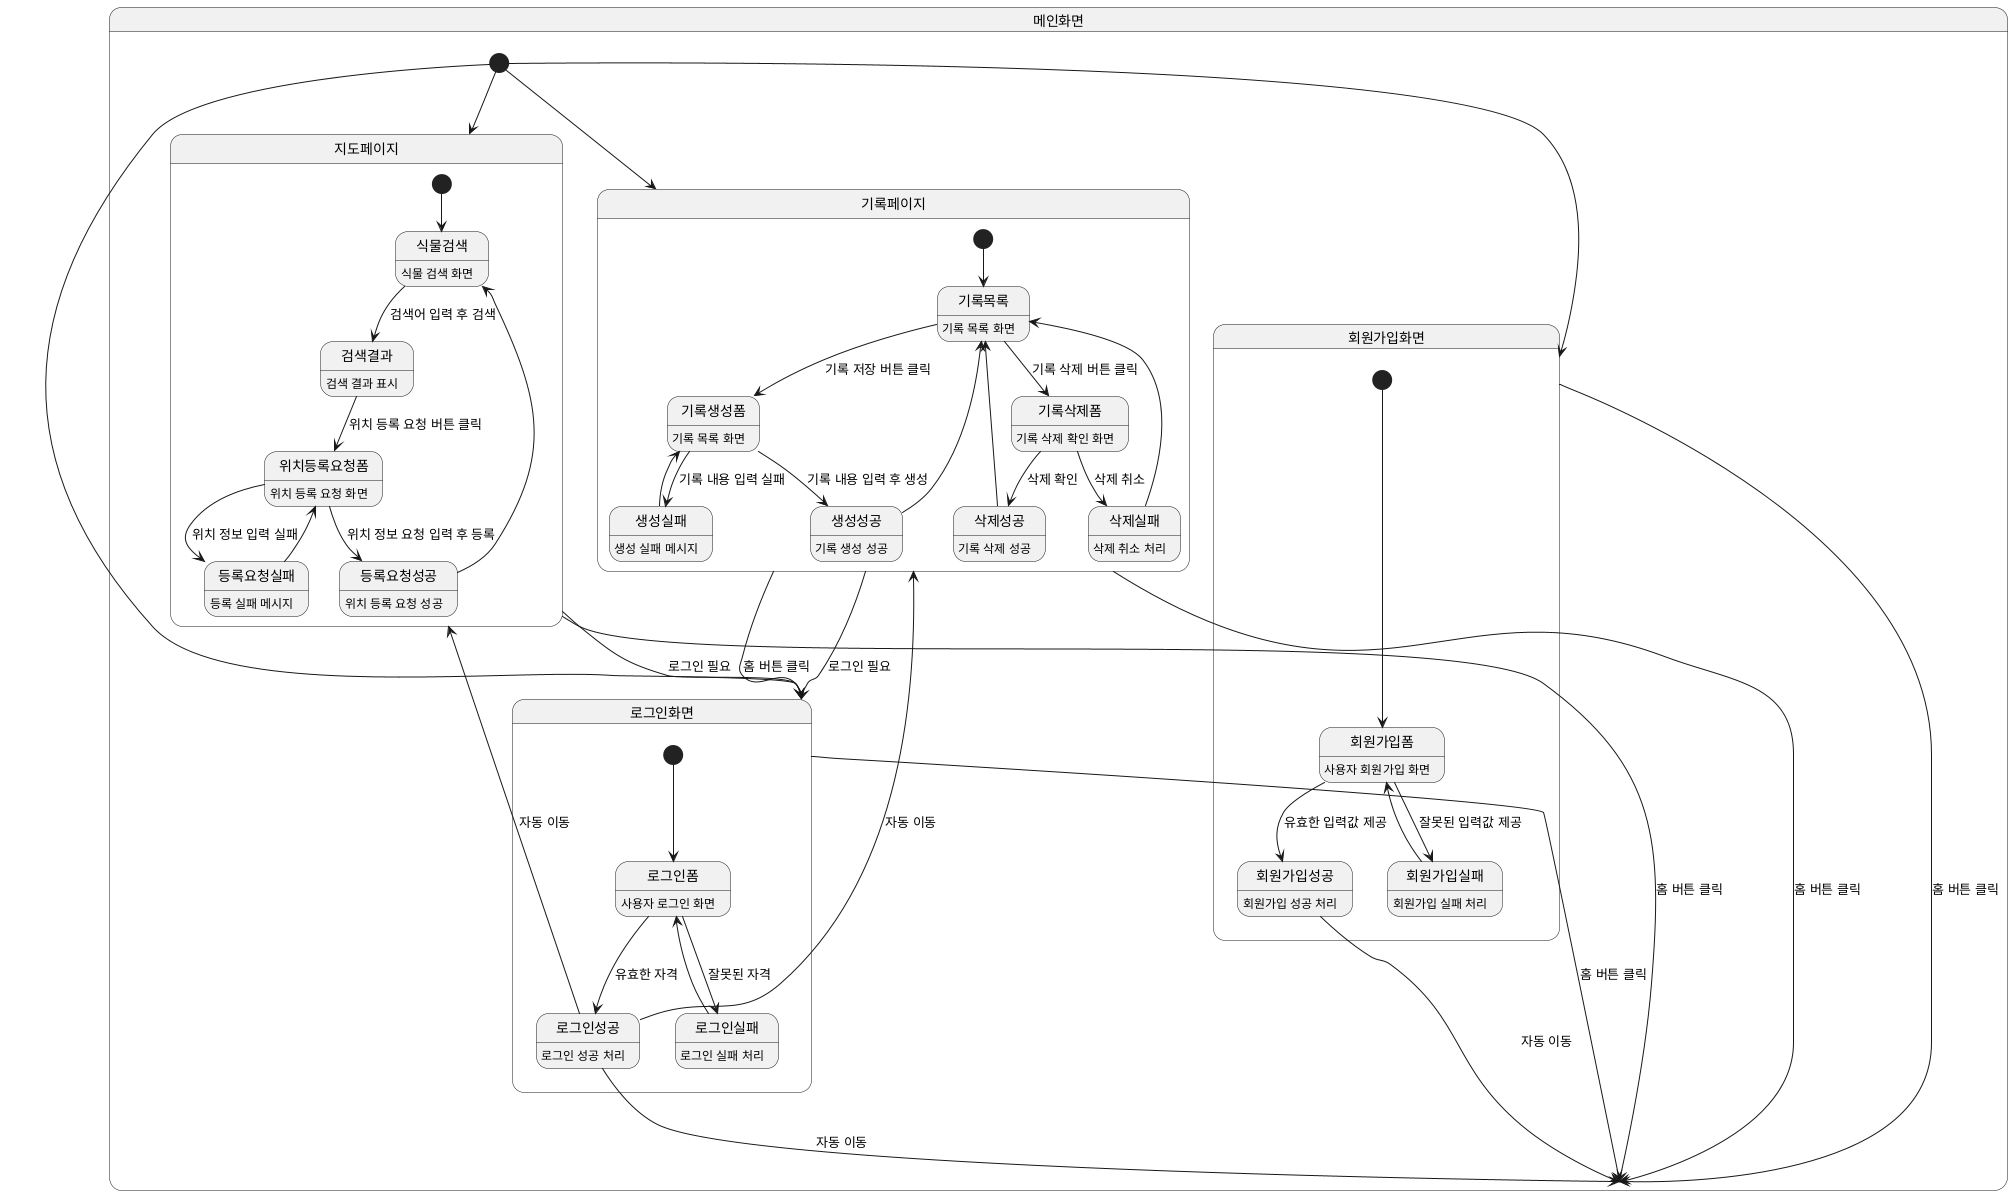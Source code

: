 @startuml

state 메인화면 {
    [*] --> 로그인화면
    [*] --> 회원가입화면
    [*] --> 지도페이지
    [*] --> 기록페이지

    state 로그인화면 {
        [*] --> 로그인폼
        로그인폼 : 사용자 로그인 화면
        로그인폼 --> 로그인성공 : 유효한 자격
        로그인성공 : 로그인 성공 처리
        로그인성공 --> 메인화면 : 자동 이동
        로그인폼 --> 로그인실패 : 잘못된 자격
        로그인실패 : 로그인 실패 처리
        로그인실패 --> 로그인폼
    }

    state 회원가입화면 {
        [*] --> 회원가입폼
        회원가입폼 : 사용자 회원가입 화면
        회원가입폼 --> 회원가입성공 : 유효한 입력값 제공
        회원가입성공 : 회원가입 성공 처리
        회원가입성공 --> 메인화면 : 자동 이동
        회원가입폼 --> 회원가입실패 : 잘못된 입력값 제공
        회원가입실패 : 회원가입 실패 처리
        회원가입실패 --> 회원가입폼
    }

    로그인성공 --> 지도페이지 : 자동 이동
    로그인성공 --> 기록페이지 : 자동 이동
}

state 지도페이지 {
    [*] --> 식물검색
    식물검색 : 식물 검색 화면
    식물검색 --> 검색결과 : 검색어 입력 후 검색
    검색결과 : 검색 결과 표시
    검색결과 --> 위치등록요청폼 : 위치 등록 요청 버튼 클릭
    위치등록요청폼 : 위치 등록 요청 화면
    위치등록요청폼 --> 등록요청성공 : 위치 정보 요청 입력 후 등록
    등록요청성공 : 위치 등록 요청 성공
    등록요청성공 --> 식물검색
    위치등록요청폼 --> 등록요청실패 : 위치 정보 입력 실패
    등록요청실패 : 등록 실패 메시지
    등록요청실패 --> 위치등록요청폼
}

state 기록페이지 {
    [*] --> 기록목록
    기록목록 : 기록 목록 화면
    기록목록 --> 기록생성폼 : 기록 저장 버튼 클릭
    기록생성폼 : 기록 목록 화면
    기록생성폼 --> 생성성공 : 기록 내용 입력 후 생성
    생성성공 : 기록 생성 성공
    생성성공 --> 기록목록
    기록생성폼 --> 생성실패 : 기록 내용 입력 실패
    생성실패 : 생성 실패 메시지
    생성실패 --> 기록생성폼
    기록목록 --> 기록삭제폼 : 기록 삭제 버튼 클릭
    기록삭제폼 : 기록 삭제 확인 화면
    기록삭제폼 --> 삭제성공 : 삭제 확인
    삭제성공 : 기록 삭제 성공
    삭제성공 --> 기록목록
    기록삭제폼 --> 삭제실패 : 삭제 취소
    삭제실패 : 삭제 취소 처리
    삭제실패 --> 기록목록
}


지도페이지 --> 로그인화면 : 로그인 필요
기록페이지 --> 로그인화면 : 로그인 필요
기록페이지 --> 로그인화면 : 홈 버튼 클릭
로그인화면 --> 메인화면 : 홈 버튼 클릭
지도페이지 --> 메인화면 : 홈 버튼 클릭
기록페이지 --> 메인화면 : 홈 버튼 클릭
회원가입화면 --> 메인화면 : 홈 버튼 클릭

@enduml
